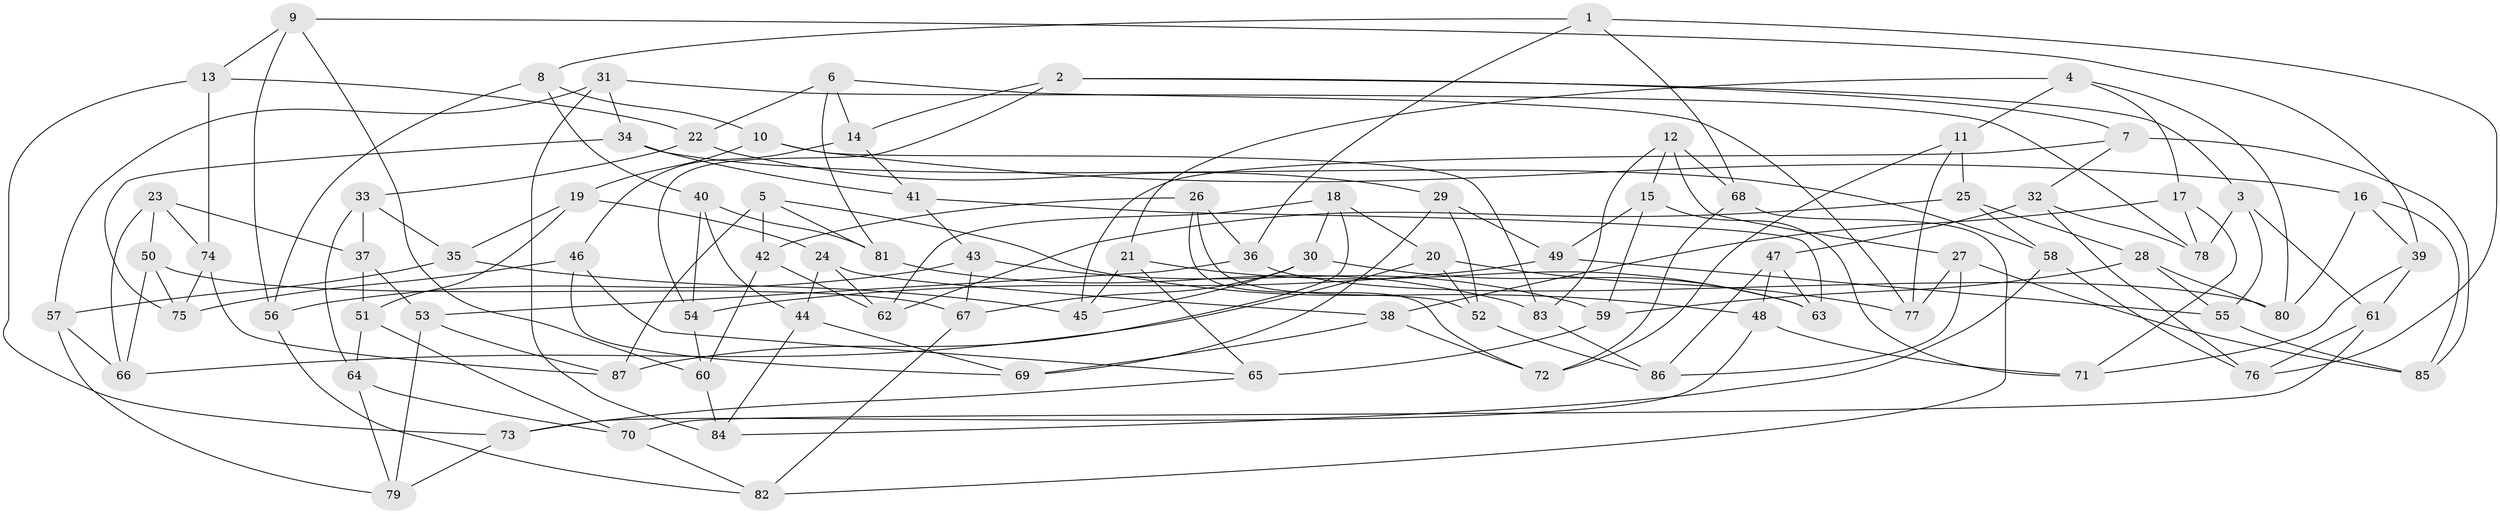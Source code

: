 // coarse degree distribution, {6: 0.5370370370370371, 4: 0.35185185185185186, 5: 0.07407407407407407, 3: 0.037037037037037035}
// Generated by graph-tools (version 1.1) at 2025/24/03/03/25 07:24:24]
// undirected, 87 vertices, 174 edges
graph export_dot {
graph [start="1"]
  node [color=gray90,style=filled];
  1;
  2;
  3;
  4;
  5;
  6;
  7;
  8;
  9;
  10;
  11;
  12;
  13;
  14;
  15;
  16;
  17;
  18;
  19;
  20;
  21;
  22;
  23;
  24;
  25;
  26;
  27;
  28;
  29;
  30;
  31;
  32;
  33;
  34;
  35;
  36;
  37;
  38;
  39;
  40;
  41;
  42;
  43;
  44;
  45;
  46;
  47;
  48;
  49;
  50;
  51;
  52;
  53;
  54;
  55;
  56;
  57;
  58;
  59;
  60;
  61;
  62;
  63;
  64;
  65;
  66;
  67;
  68;
  69;
  70;
  71;
  72;
  73;
  74;
  75;
  76;
  77;
  78;
  79;
  80;
  81;
  82;
  83;
  84;
  85;
  86;
  87;
  1 -- 68;
  1 -- 36;
  1 -- 76;
  1 -- 8;
  2 -- 3;
  2 -- 7;
  2 -- 54;
  2 -- 14;
  3 -- 78;
  3 -- 61;
  3 -- 55;
  4 -- 21;
  4 -- 80;
  4 -- 17;
  4 -- 11;
  5 -- 48;
  5 -- 42;
  5 -- 87;
  5 -- 81;
  6 -- 22;
  6 -- 81;
  6 -- 77;
  6 -- 14;
  7 -- 45;
  7 -- 85;
  7 -- 32;
  8 -- 10;
  8 -- 56;
  8 -- 40;
  9 -- 60;
  9 -- 56;
  9 -- 13;
  9 -- 39;
  10 -- 83;
  10 -- 16;
  10 -- 19;
  11 -- 77;
  11 -- 25;
  11 -- 72;
  12 -- 15;
  12 -- 68;
  12 -- 27;
  12 -- 83;
  13 -- 74;
  13 -- 22;
  13 -- 73;
  14 -- 46;
  14 -- 41;
  15 -- 49;
  15 -- 59;
  15 -- 71;
  16 -- 85;
  16 -- 80;
  16 -- 39;
  17 -- 38;
  17 -- 78;
  17 -- 71;
  18 -- 20;
  18 -- 62;
  18 -- 87;
  18 -- 30;
  19 -- 24;
  19 -- 51;
  19 -- 35;
  20 -- 66;
  20 -- 52;
  20 -- 77;
  21 -- 45;
  21 -- 65;
  21 -- 63;
  22 -- 33;
  22 -- 29;
  23 -- 74;
  23 -- 50;
  23 -- 37;
  23 -- 66;
  24 -- 62;
  24 -- 38;
  24 -- 44;
  25 -- 58;
  25 -- 62;
  25 -- 28;
  26 -- 42;
  26 -- 52;
  26 -- 36;
  26 -- 72;
  27 -- 77;
  27 -- 85;
  27 -- 86;
  28 -- 59;
  28 -- 80;
  28 -- 55;
  29 -- 49;
  29 -- 69;
  29 -- 52;
  30 -- 45;
  30 -- 67;
  30 -- 63;
  31 -- 78;
  31 -- 57;
  31 -- 84;
  31 -- 34;
  32 -- 47;
  32 -- 78;
  32 -- 76;
  33 -- 64;
  33 -- 35;
  33 -- 37;
  34 -- 75;
  34 -- 41;
  34 -- 58;
  35 -- 57;
  35 -- 45;
  36 -- 80;
  36 -- 53;
  37 -- 53;
  37 -- 51;
  38 -- 69;
  38 -- 72;
  39 -- 71;
  39 -- 61;
  40 -- 44;
  40 -- 54;
  40 -- 81;
  41 -- 63;
  41 -- 43;
  42 -- 60;
  42 -- 62;
  43 -- 59;
  43 -- 56;
  43 -- 67;
  44 -- 84;
  44 -- 69;
  46 -- 69;
  46 -- 65;
  46 -- 75;
  47 -- 63;
  47 -- 48;
  47 -- 86;
  48 -- 73;
  48 -- 71;
  49 -- 54;
  49 -- 55;
  50 -- 67;
  50 -- 75;
  50 -- 66;
  51 -- 70;
  51 -- 64;
  52 -- 86;
  53 -- 79;
  53 -- 87;
  54 -- 60;
  55 -- 85;
  56 -- 82;
  57 -- 79;
  57 -- 66;
  58 -- 84;
  58 -- 76;
  59 -- 65;
  60 -- 84;
  61 -- 76;
  61 -- 70;
  64 -- 79;
  64 -- 70;
  65 -- 73;
  67 -- 82;
  68 -- 72;
  68 -- 82;
  70 -- 82;
  73 -- 79;
  74 -- 75;
  74 -- 87;
  81 -- 83;
  83 -- 86;
}
